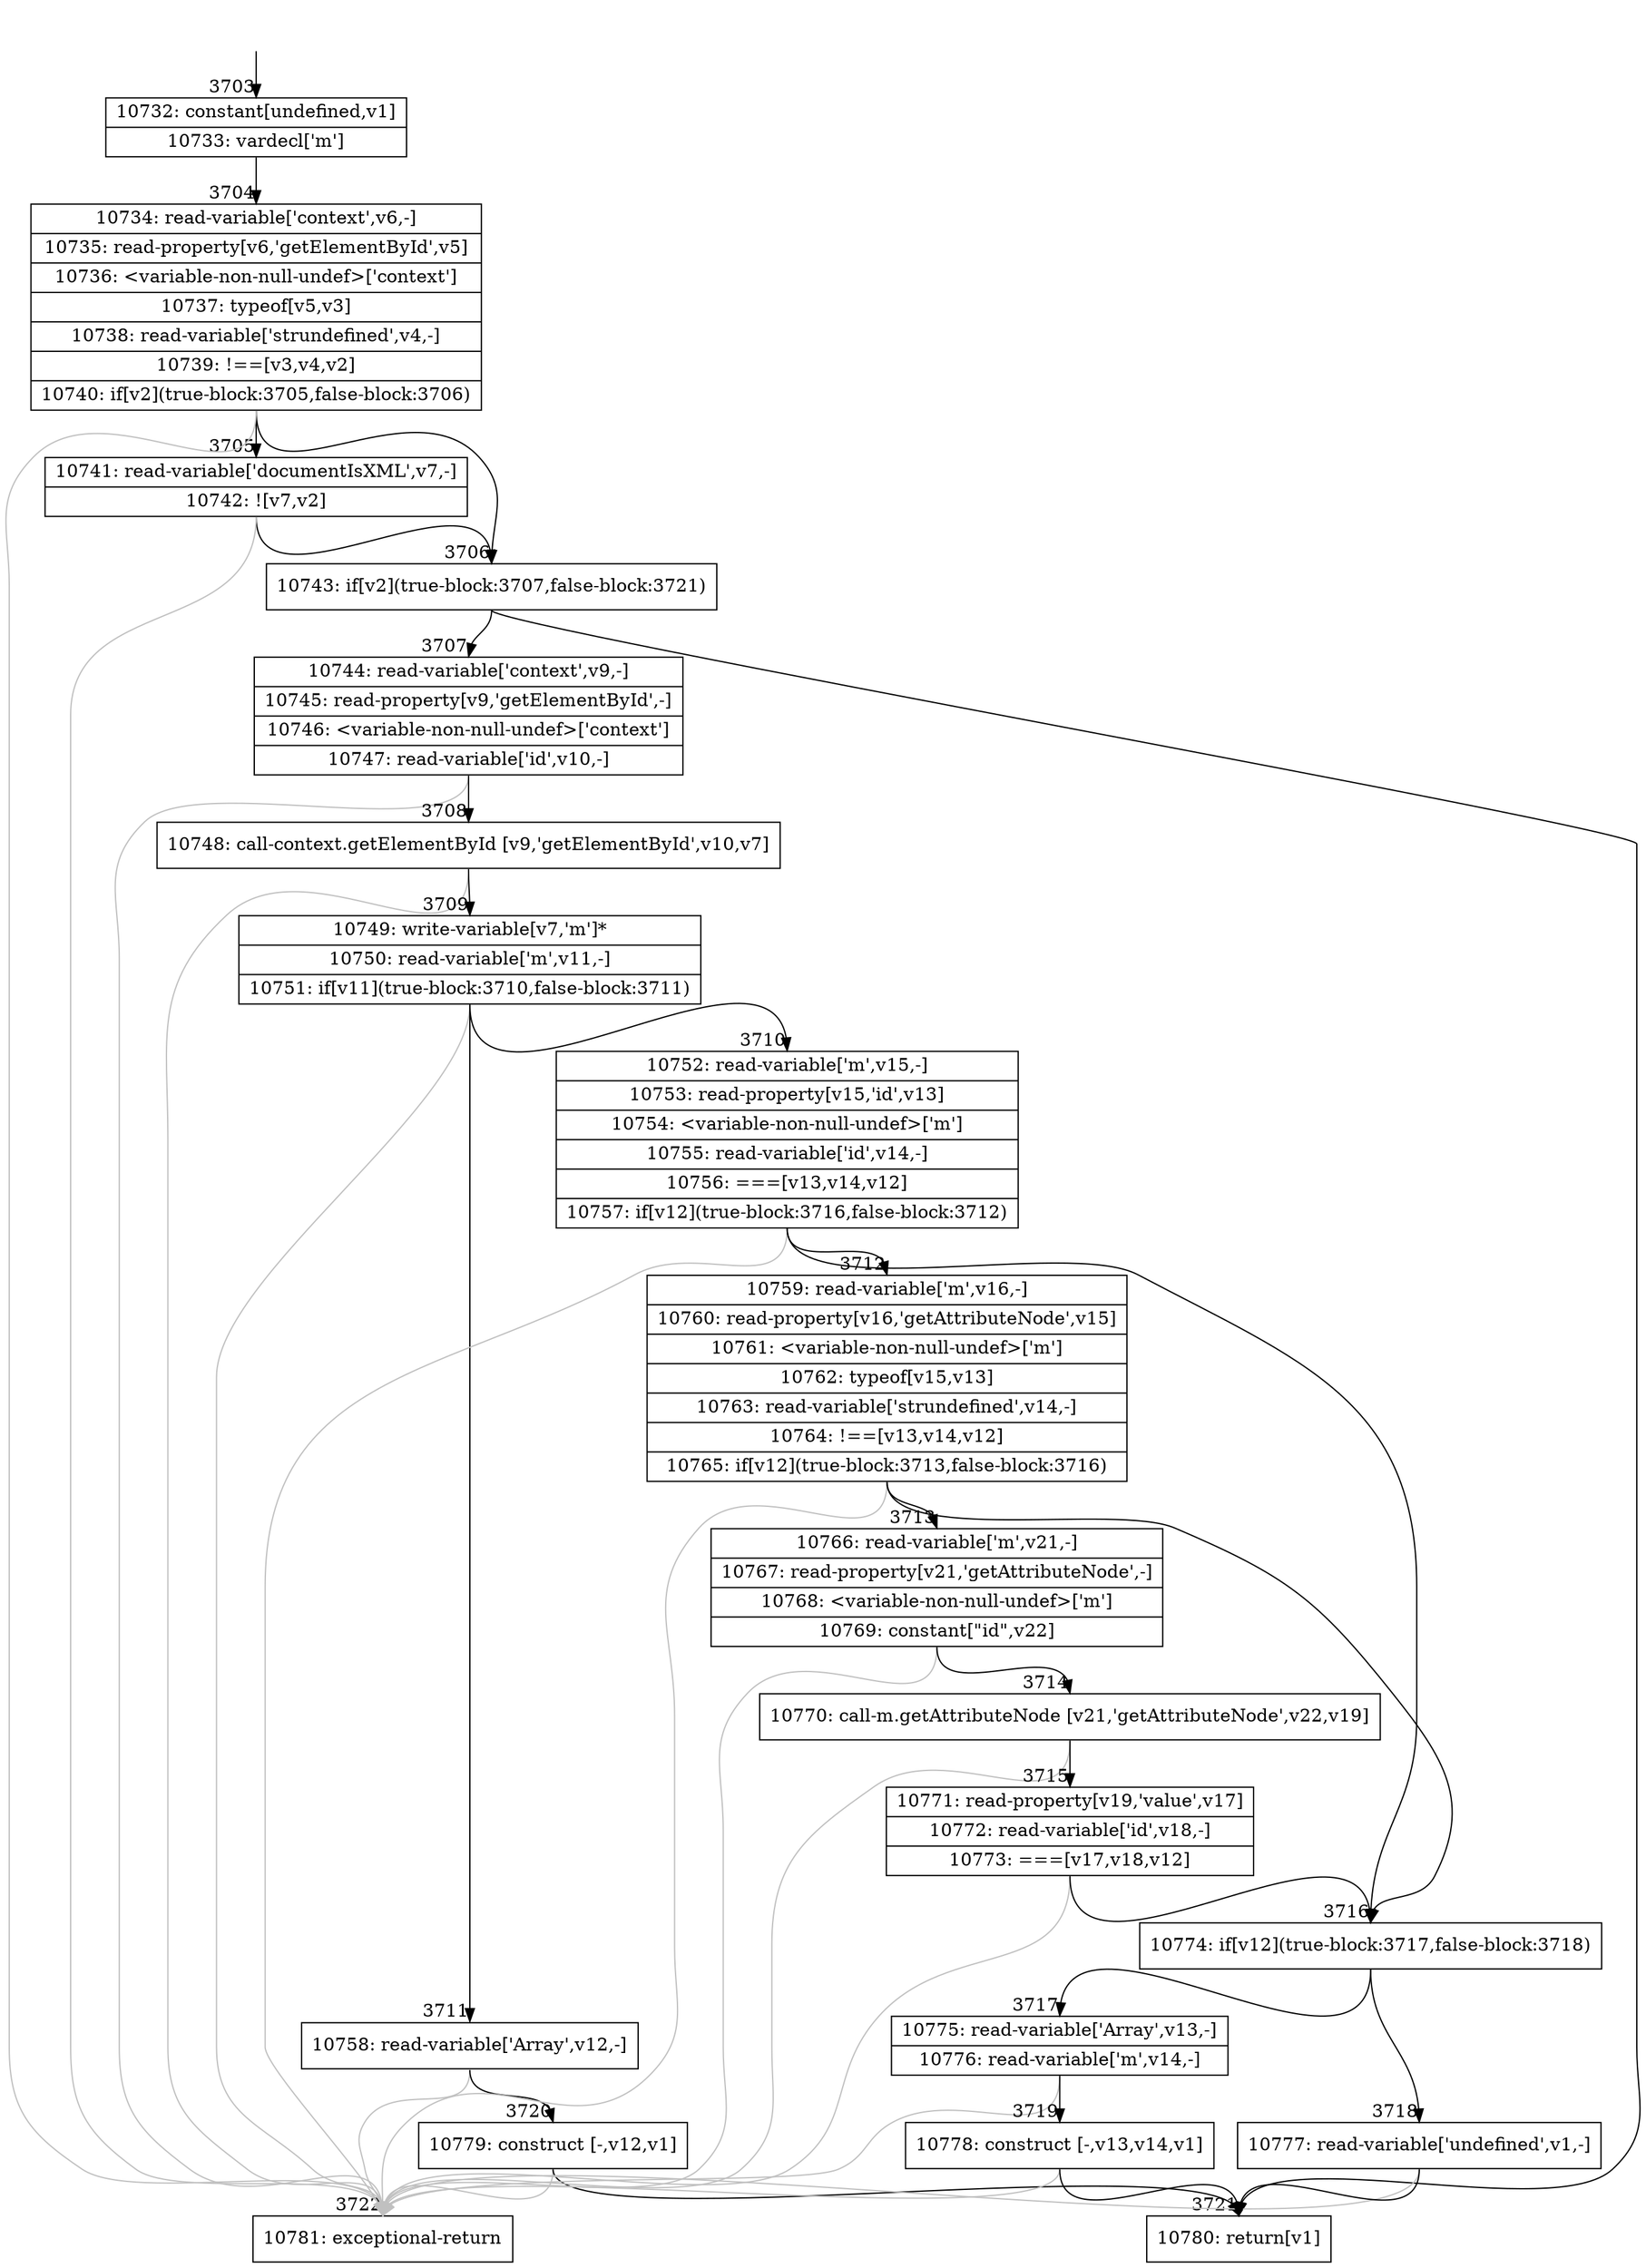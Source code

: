 digraph {
rankdir="TD"
BB_entry244[shape=none,label=""];
BB_entry244 -> BB3703 [tailport=s, headport=n, headlabel="    3703"]
BB3703 [shape=record label="{10732: constant[undefined,v1]|10733: vardecl['m']}" ] 
BB3703 -> BB3704 [tailport=s, headport=n, headlabel="      3704"]
BB3704 [shape=record label="{10734: read-variable['context',v6,-]|10735: read-property[v6,'getElementById',v5]|10736: \<variable-non-null-undef\>['context']|10737: typeof[v5,v3]|10738: read-variable['strundefined',v4,-]|10739: !==[v3,v4,v2]|10740: if[v2](true-block:3705,false-block:3706)}" ] 
BB3704 -> BB3706 [tailport=s, headport=n, headlabel="      3706"]
BB3704 -> BB3705 [tailport=s, headport=n, headlabel="      3705"]
BB3704 -> BB3722 [tailport=s, headport=n, color=gray, headlabel="      3722"]
BB3705 [shape=record label="{10741: read-variable['documentIsXML',v7,-]|10742: ![v7,v2]}" ] 
BB3705 -> BB3706 [tailport=s, headport=n]
BB3705 -> BB3722 [tailport=s, headport=n, color=gray]
BB3706 [shape=record label="{10743: if[v2](true-block:3707,false-block:3721)}" ] 
BB3706 -> BB3707 [tailport=s, headport=n, headlabel="      3707"]
BB3706 -> BB3721 [tailport=s, headport=n, headlabel="      3721"]
BB3707 [shape=record label="{10744: read-variable['context',v9,-]|10745: read-property[v9,'getElementById',-]|10746: \<variable-non-null-undef\>['context']|10747: read-variable['id',v10,-]}" ] 
BB3707 -> BB3708 [tailport=s, headport=n, headlabel="      3708"]
BB3707 -> BB3722 [tailport=s, headport=n, color=gray]
BB3708 [shape=record label="{10748: call-context.getElementById [v9,'getElementById',v10,v7]}" ] 
BB3708 -> BB3709 [tailport=s, headport=n, headlabel="      3709"]
BB3708 -> BB3722 [tailport=s, headport=n, color=gray]
BB3709 [shape=record label="{10749: write-variable[v7,'m']*|10750: read-variable['m',v11,-]|10751: if[v11](true-block:3710,false-block:3711)}" ] 
BB3709 -> BB3710 [tailport=s, headport=n, headlabel="      3710"]
BB3709 -> BB3711 [tailport=s, headport=n, headlabel="      3711"]
BB3709 -> BB3722 [tailport=s, headport=n, color=gray]
BB3710 [shape=record label="{10752: read-variable['m',v15,-]|10753: read-property[v15,'id',v13]|10754: \<variable-non-null-undef\>['m']|10755: read-variable['id',v14,-]|10756: ===[v13,v14,v12]|10757: if[v12](true-block:3716,false-block:3712)}" ] 
BB3710 -> BB3716 [tailport=s, headport=n, headlabel="      3716"]
BB3710 -> BB3712 [tailport=s, headport=n, headlabel="      3712"]
BB3710 -> BB3722 [tailport=s, headport=n, color=gray]
BB3711 [shape=record label="{10758: read-variable['Array',v12,-]}" ] 
BB3711 -> BB3720 [tailport=s, headport=n, headlabel="      3720"]
BB3711 -> BB3722 [tailport=s, headport=n, color=gray]
BB3712 [shape=record label="{10759: read-variable['m',v16,-]|10760: read-property[v16,'getAttributeNode',v15]|10761: \<variable-non-null-undef\>['m']|10762: typeof[v15,v13]|10763: read-variable['strundefined',v14,-]|10764: !==[v13,v14,v12]|10765: if[v12](true-block:3713,false-block:3716)}" ] 
BB3712 -> BB3716 [tailport=s, headport=n]
BB3712 -> BB3713 [tailport=s, headport=n, headlabel="      3713"]
BB3712 -> BB3722 [tailport=s, headport=n, color=gray]
BB3713 [shape=record label="{10766: read-variable['m',v21,-]|10767: read-property[v21,'getAttributeNode',-]|10768: \<variable-non-null-undef\>['m']|10769: constant[\"id\",v22]}" ] 
BB3713 -> BB3714 [tailport=s, headport=n, headlabel="      3714"]
BB3713 -> BB3722 [tailport=s, headport=n, color=gray]
BB3714 [shape=record label="{10770: call-m.getAttributeNode [v21,'getAttributeNode',v22,v19]}" ] 
BB3714 -> BB3715 [tailport=s, headport=n, headlabel="      3715"]
BB3714 -> BB3722 [tailport=s, headport=n, color=gray]
BB3715 [shape=record label="{10771: read-property[v19,'value',v17]|10772: read-variable['id',v18,-]|10773: ===[v17,v18,v12]}" ] 
BB3715 -> BB3716 [tailport=s, headport=n]
BB3715 -> BB3722 [tailport=s, headport=n, color=gray]
BB3716 [shape=record label="{10774: if[v12](true-block:3717,false-block:3718)}" ] 
BB3716 -> BB3717 [tailport=s, headport=n, headlabel="      3717"]
BB3716 -> BB3718 [tailport=s, headport=n, headlabel="      3718"]
BB3717 [shape=record label="{10775: read-variable['Array',v13,-]|10776: read-variable['m',v14,-]}" ] 
BB3717 -> BB3719 [tailport=s, headport=n, headlabel="      3719"]
BB3717 -> BB3722 [tailport=s, headport=n, color=gray]
BB3718 [shape=record label="{10777: read-variable['undefined',v1,-]}" ] 
BB3718 -> BB3721 [tailport=s, headport=n]
BB3718 -> BB3722 [tailport=s, headport=n, color=gray]
BB3719 [shape=record label="{10778: construct [-,v13,v14,v1]}" ] 
BB3719 -> BB3721 [tailport=s, headport=n]
BB3719 -> BB3722 [tailport=s, headport=n, color=gray]
BB3720 [shape=record label="{10779: construct [-,v12,v1]}" ] 
BB3720 -> BB3721 [tailport=s, headport=n]
BB3720 -> BB3722 [tailport=s, headport=n, color=gray]
BB3721 [shape=record label="{10780: return[v1]}" ] 
BB3722 [shape=record label="{10781: exceptional-return}" ] 
//#$~ 4122
}
